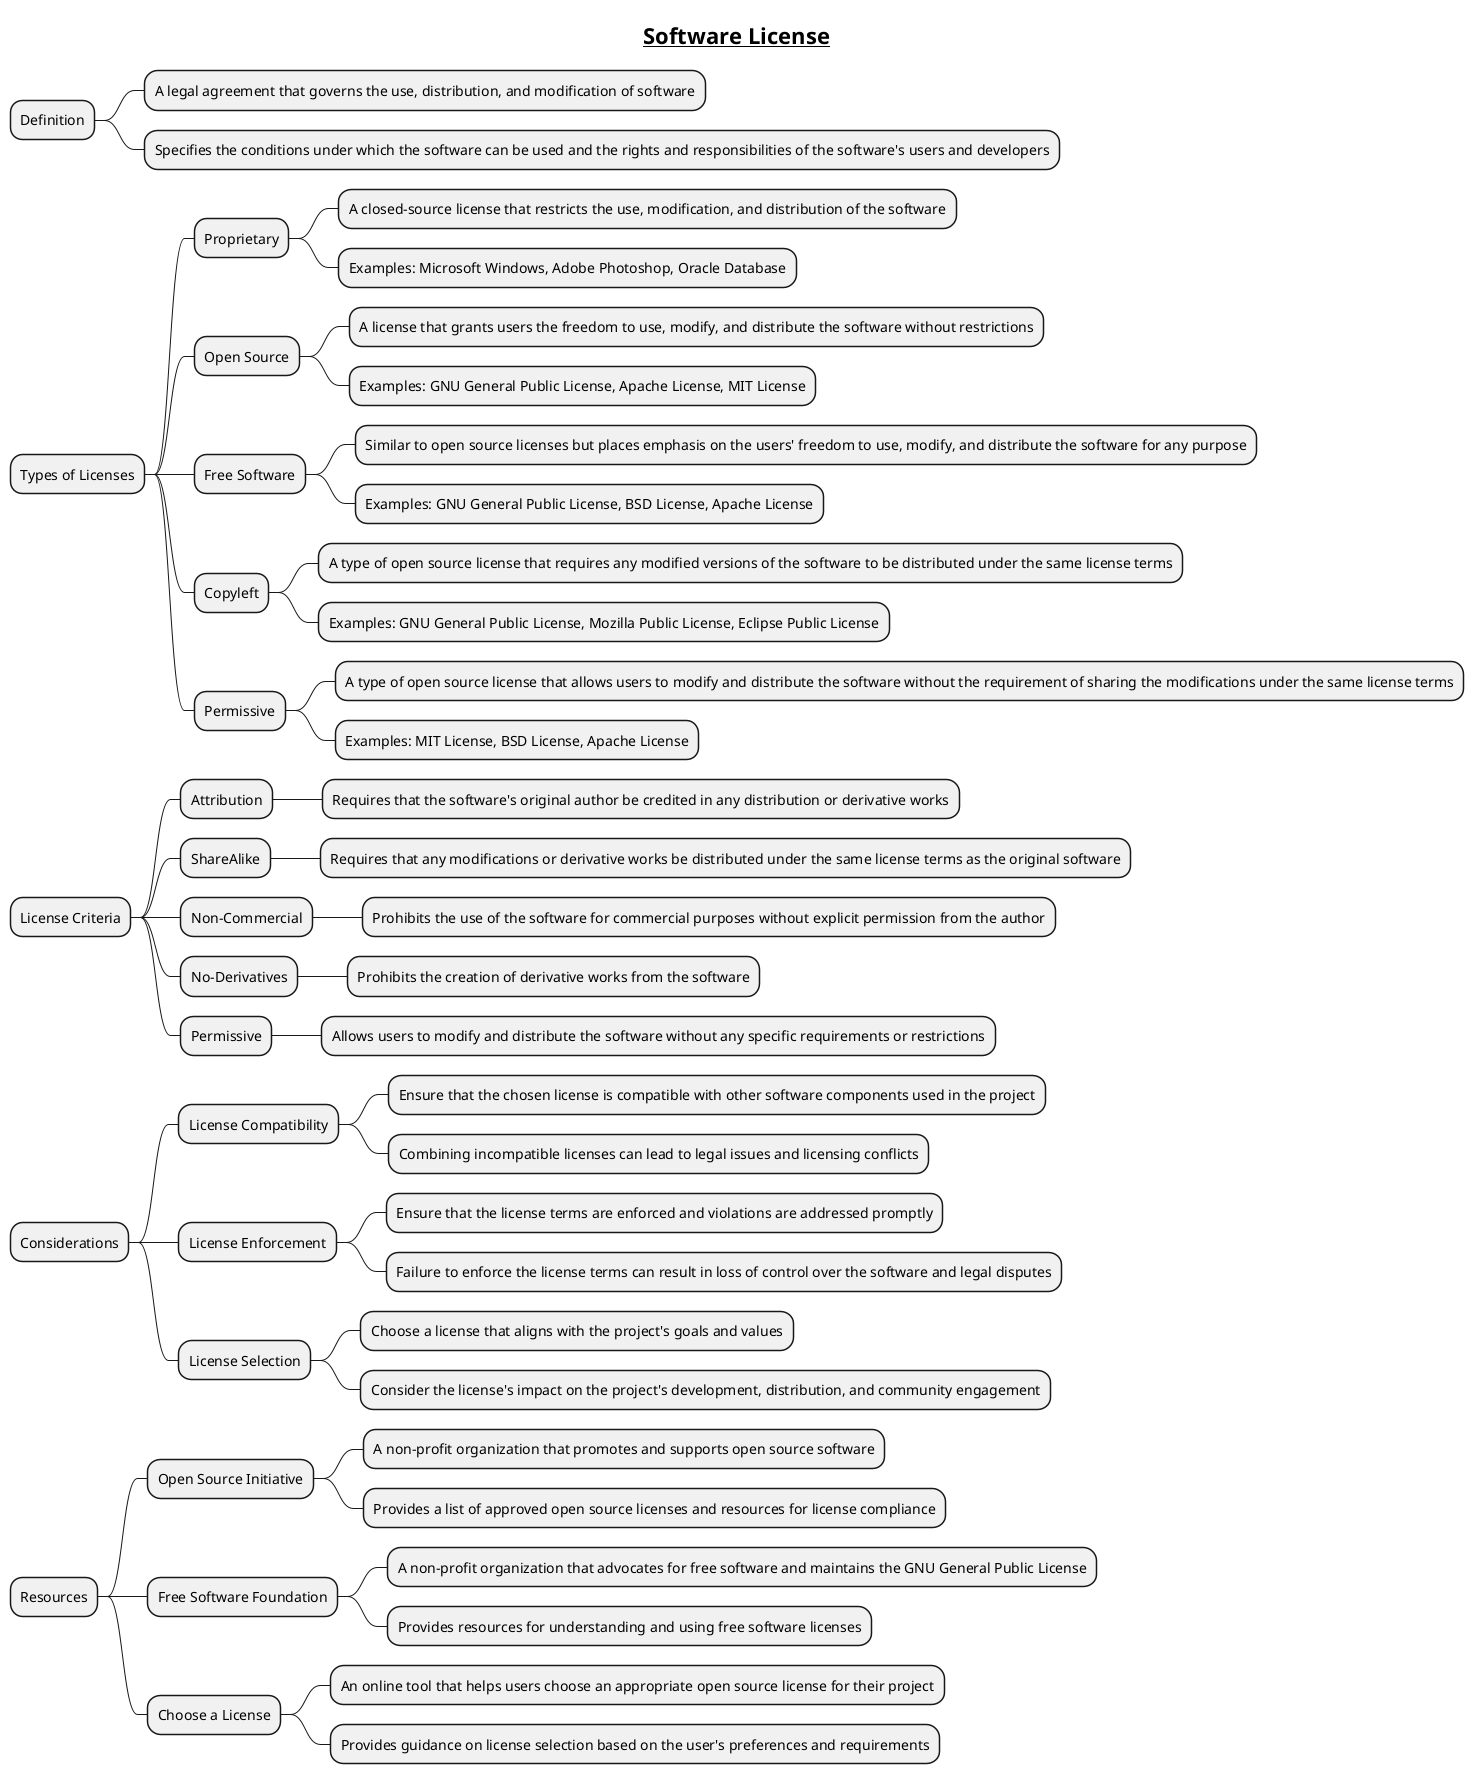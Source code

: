 @startmindmap
title =__Software License__

* Definition
** A legal agreement that governs the use, distribution, and modification of software
** Specifies the conditions under which the software can be used and the rights and responsibilities of the software's users and developers

* Types of Licenses
** Proprietary
*** A closed-source license that restricts the use, modification, and distribution of the software
*** Examples: Microsoft Windows, Adobe Photoshop, Oracle Database
** Open Source
*** A license that grants users the freedom to use, modify, and distribute the software without restrictions
*** Examples: GNU General Public License, Apache License, MIT License
** Free Software
*** Similar to open source licenses but places emphasis on the users' freedom to use, modify, and distribute the software for any purpose
*** Examples: GNU General Public License, BSD License, Apache License
** Copyleft
*** A type of open source license that requires any modified versions of the software to be distributed under the same license terms
*** Examples: GNU General Public License, Mozilla Public License, Eclipse Public License
** Permissive
*** A type of open source license that allows users to modify and distribute the software without the requirement of sharing the modifications under the same license terms
*** Examples: MIT License, BSD License, Apache License

* License Criteria
** Attribution
*** Requires that the software's original author be credited in any distribution or derivative works
** ShareAlike
*** Requires that any modifications or derivative works be distributed under the same license terms as the original software
** Non-Commercial
*** Prohibits the use of the software for commercial purposes without explicit permission from the author
** No-Derivatives
*** Prohibits the creation of derivative works from the software
** Permissive
*** Allows users to modify and distribute the software without any specific requirements or restrictions

* Considerations
** License Compatibility
*** Ensure that the chosen license is compatible with other software components used in the project
*** Combining incompatible licenses can lead to legal issues and licensing conflicts
** License Enforcement
*** Ensure that the license terms are enforced and violations are addressed promptly
*** Failure to enforce the license terms can result in loss of control over the software and legal disputes
** License Selection
*** Choose a license that aligns with the project's goals and values
*** Consider the license's impact on the project's development, distribution, and community engagement

* Resources
** Open Source Initiative
*** A non-profit organization that promotes and supports open source software
*** Provides a list of approved open source licenses and resources for license compliance
** Free Software Foundation
*** A non-profit organization that advocates for free software and maintains the GNU General Public License
*** Provides resources for understanding and using free software licenses
** Choose a License
*** An online tool that helps users choose an appropriate open source license for their project
*** Provides guidance on license selection based on the user's preferences and requirements

@endmindmap
